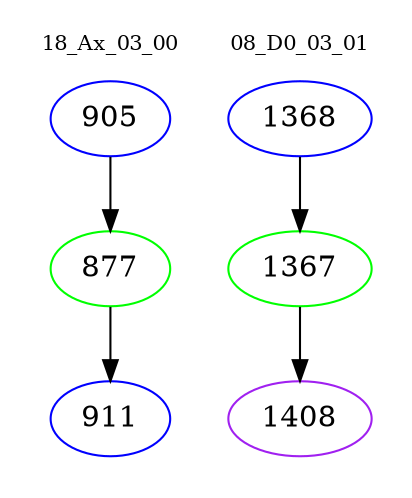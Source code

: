 digraph{
subgraph cluster_0 {
color = white
label = "18_Ax_03_00";
fontsize=10;
T0_905 [label="905", color="blue"]
T0_905 -> T0_877 [color="black"]
T0_877 [label="877", color="green"]
T0_877 -> T0_911 [color="black"]
T0_911 [label="911", color="blue"]
}
subgraph cluster_1 {
color = white
label = "08_D0_03_01";
fontsize=10;
T1_1368 [label="1368", color="blue"]
T1_1368 -> T1_1367 [color="black"]
T1_1367 [label="1367", color="green"]
T1_1367 -> T1_1408 [color="black"]
T1_1408 [label="1408", color="purple"]
}
}
